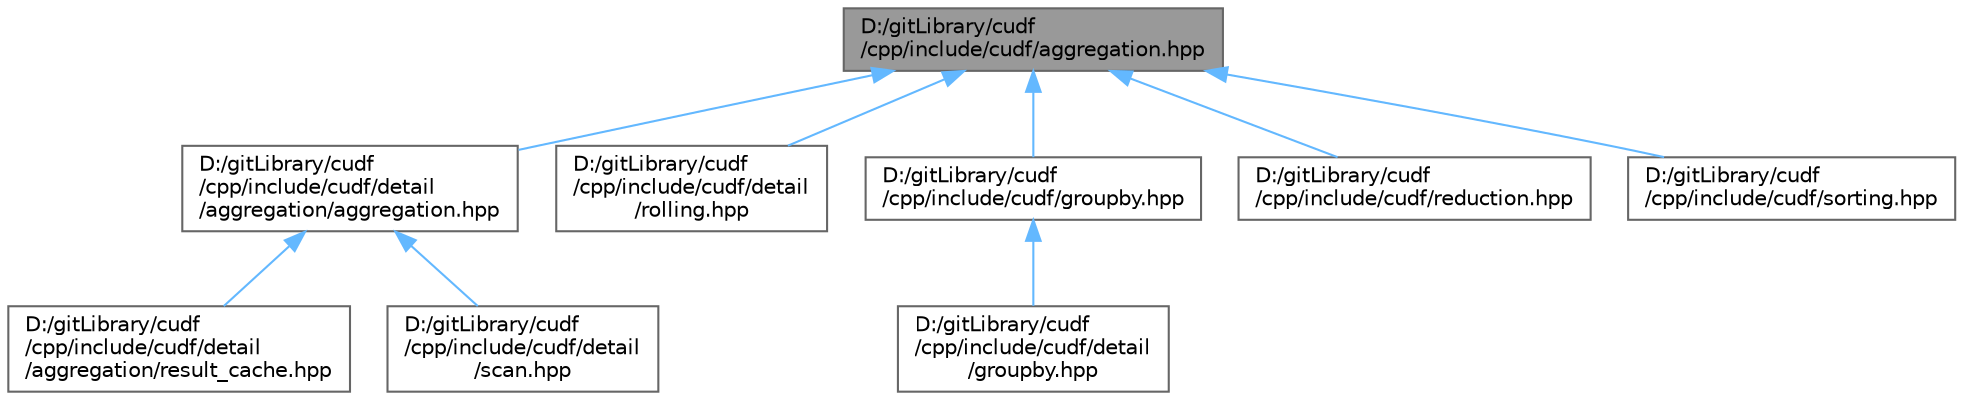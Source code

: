 digraph "D:/gitLibrary/cudf/cpp/include/cudf/aggregation.hpp"
{
 // LATEX_PDF_SIZE
  bgcolor="transparent";
  edge [fontname=Helvetica,fontsize=10,labelfontname=Helvetica,labelfontsize=10];
  node [fontname=Helvetica,fontsize=10,shape=box,height=0.2,width=0.4];
  Node1 [id="Node000001",label="D:/gitLibrary/cudf\l/cpp/include/cudf/aggregation.hpp",height=0.2,width=0.4,color="gray40", fillcolor="grey60", style="filled", fontcolor="black",tooltip="Representation for specifying desired aggregations from aggregation-based APIs, e...."];
  Node1 -> Node2 [id="edge1_Node000001_Node000002",dir="back",color="steelblue1",style="solid",tooltip=" "];
  Node2 [id="Node000002",label="D:/gitLibrary/cudf\l/cpp/include/cudf/detail\l/aggregation/aggregation.hpp",height=0.2,width=0.4,color="grey40", fillcolor="white", style="filled",URL="$detail_2aggregation_2aggregation_8hpp.html",tooltip=" "];
  Node2 -> Node3 [id="edge2_Node000002_Node000003",dir="back",color="steelblue1",style="solid",tooltip=" "];
  Node3 [id="Node000003",label="D:/gitLibrary/cudf\l/cpp/include/cudf/detail\l/aggregation/result_cache.hpp",height=0.2,width=0.4,color="grey40", fillcolor="white", style="filled",URL="$result__cache_8hpp.html",tooltip=" "];
  Node2 -> Node4 [id="edge3_Node000002_Node000004",dir="back",color="steelblue1",style="solid",tooltip=" "];
  Node4 [id="Node000004",label="D:/gitLibrary/cudf\l/cpp/include/cudf/detail\l/scan.hpp",height=0.2,width=0.4,color="grey40", fillcolor="white", style="filled",URL="$scan_8hpp.html",tooltip=" "];
  Node1 -> Node5 [id="edge4_Node000001_Node000005",dir="back",color="steelblue1",style="solid",tooltip=" "];
  Node5 [id="Node000005",label="D:/gitLibrary/cudf\l/cpp/include/cudf/detail\l/rolling.hpp",height=0.2,width=0.4,color="grey40", fillcolor="white", style="filled",URL="$detail_2rolling_8hpp.html",tooltip=" "];
  Node1 -> Node6 [id="edge5_Node000001_Node000006",dir="back",color="steelblue1",style="solid",tooltip=" "];
  Node6 [id="Node000006",label="D:/gitLibrary/cudf\l/cpp/include/cudf/groupby.hpp",height=0.2,width=0.4,color="grey40", fillcolor="white", style="filled",URL="$groupby_8hpp.html",tooltip=" "];
  Node6 -> Node7 [id="edge6_Node000006_Node000007",dir="back",color="steelblue1",style="solid",tooltip=" "];
  Node7 [id="Node000007",label="D:/gitLibrary/cudf\l/cpp/include/cudf/detail\l/groupby.hpp",height=0.2,width=0.4,color="grey40", fillcolor="white", style="filled",URL="$detail_2groupby_8hpp.html",tooltip=" "];
  Node1 -> Node8 [id="edge7_Node000001_Node000008",dir="back",color="steelblue1",style="solid",tooltip=" "];
  Node8 [id="Node000008",label="D:/gitLibrary/cudf\l/cpp/include/cudf/reduction.hpp",height=0.2,width=0.4,color="grey40", fillcolor="white", style="filled",URL="$reduction_8hpp.html",tooltip=" "];
  Node1 -> Node9 [id="edge8_Node000001_Node000009",dir="back",color="steelblue1",style="solid",tooltip=" "];
  Node9 [id="Node000009",label="D:/gitLibrary/cudf\l/cpp/include/cudf/sorting.hpp",height=0.2,width=0.4,color="grey40", fillcolor="white", style="filled",URL="$sorting_8hpp.html",tooltip="Column APIs for sort and rank"];
}
